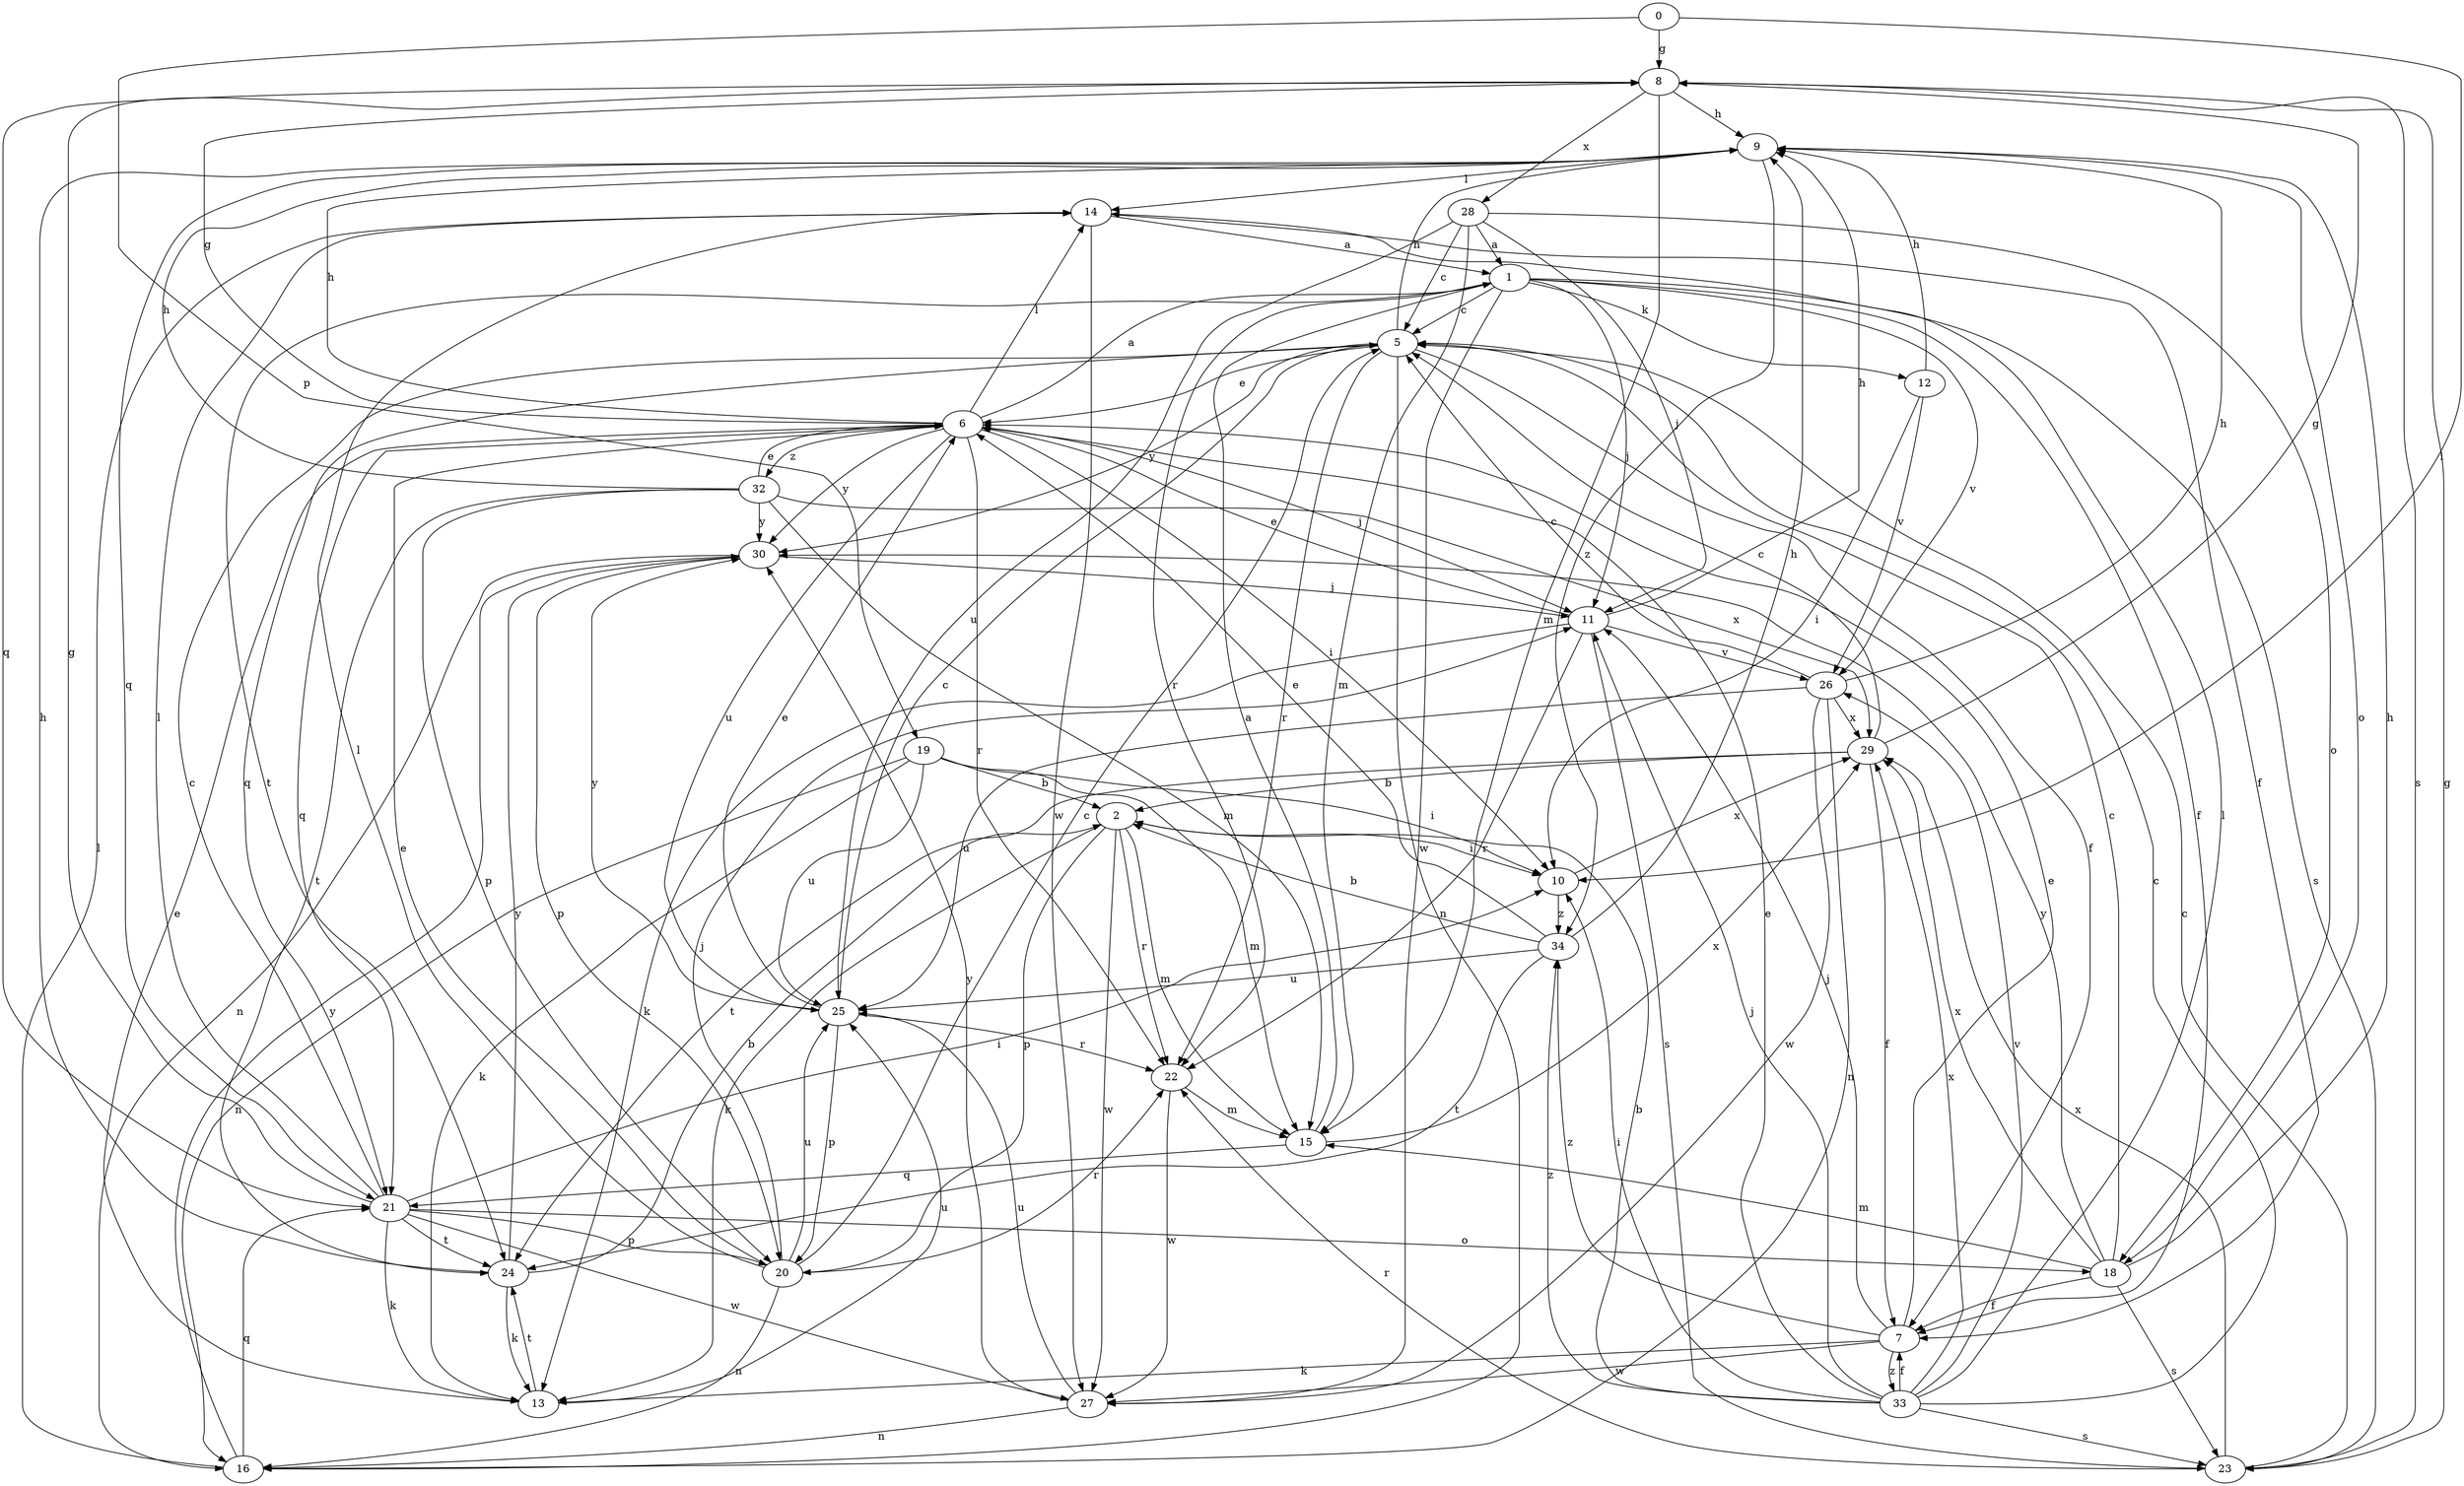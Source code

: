 strict digraph  {
0;
1;
2;
5;
6;
7;
8;
9;
10;
11;
12;
13;
14;
15;
16;
18;
19;
20;
21;
22;
23;
24;
25;
26;
27;
28;
29;
30;
32;
33;
34;
0 -> 8  [label=g];
0 -> 10  [label=i];
0 -> 19  [label=p];
1 -> 5  [label=c];
1 -> 7  [label=f];
1 -> 11  [label=j];
1 -> 12  [label=k];
1 -> 22  [label=r];
1 -> 23  [label=s];
1 -> 24  [label=t];
1 -> 26  [label=v];
1 -> 27  [label=w];
2 -> 10  [label=i];
2 -> 13  [label=k];
2 -> 15  [label=m];
2 -> 20  [label=p];
2 -> 22  [label=r];
2 -> 27  [label=w];
5 -> 6  [label=e];
5 -> 7  [label=f];
5 -> 9  [label=h];
5 -> 16  [label=n];
5 -> 21  [label=q];
5 -> 22  [label=r];
5 -> 30  [label=y];
6 -> 1  [label=a];
6 -> 8  [label=g];
6 -> 9  [label=h];
6 -> 10  [label=i];
6 -> 11  [label=j];
6 -> 14  [label=l];
6 -> 21  [label=q];
6 -> 22  [label=r];
6 -> 25  [label=u];
6 -> 30  [label=y];
6 -> 32  [label=z];
7 -> 6  [label=e];
7 -> 11  [label=j];
7 -> 13  [label=k];
7 -> 27  [label=w];
7 -> 33  [label=z];
7 -> 34  [label=z];
8 -> 9  [label=h];
8 -> 15  [label=m];
8 -> 21  [label=q];
8 -> 23  [label=s];
8 -> 28  [label=x];
9 -> 14  [label=l];
9 -> 18  [label=o];
9 -> 21  [label=q];
9 -> 34  [label=z];
10 -> 29  [label=x];
10 -> 34  [label=z];
11 -> 6  [label=e];
11 -> 9  [label=h];
11 -> 13  [label=k];
11 -> 22  [label=r];
11 -> 23  [label=s];
11 -> 26  [label=v];
12 -> 9  [label=h];
12 -> 10  [label=i];
12 -> 26  [label=v];
13 -> 6  [label=e];
13 -> 24  [label=t];
13 -> 25  [label=u];
14 -> 1  [label=a];
14 -> 7  [label=f];
14 -> 27  [label=w];
15 -> 1  [label=a];
15 -> 21  [label=q];
15 -> 29  [label=x];
16 -> 14  [label=l];
16 -> 21  [label=q];
16 -> 30  [label=y];
18 -> 5  [label=c];
18 -> 7  [label=f];
18 -> 9  [label=h];
18 -> 15  [label=m];
18 -> 23  [label=s];
18 -> 29  [label=x];
18 -> 30  [label=y];
19 -> 2  [label=b];
19 -> 10  [label=i];
19 -> 13  [label=k];
19 -> 15  [label=m];
19 -> 16  [label=n];
19 -> 25  [label=u];
20 -> 5  [label=c];
20 -> 6  [label=e];
20 -> 11  [label=j];
20 -> 14  [label=l];
20 -> 16  [label=n];
20 -> 22  [label=r];
20 -> 25  [label=u];
21 -> 5  [label=c];
21 -> 8  [label=g];
21 -> 10  [label=i];
21 -> 13  [label=k];
21 -> 14  [label=l];
21 -> 18  [label=o];
21 -> 20  [label=p];
21 -> 24  [label=t];
21 -> 27  [label=w];
22 -> 15  [label=m];
22 -> 27  [label=w];
23 -> 5  [label=c];
23 -> 8  [label=g];
23 -> 22  [label=r];
23 -> 29  [label=x];
24 -> 2  [label=b];
24 -> 9  [label=h];
24 -> 13  [label=k];
24 -> 30  [label=y];
25 -> 5  [label=c];
25 -> 6  [label=e];
25 -> 20  [label=p];
25 -> 22  [label=r];
25 -> 30  [label=y];
26 -> 5  [label=c];
26 -> 9  [label=h];
26 -> 16  [label=n];
26 -> 25  [label=u];
26 -> 27  [label=w];
26 -> 29  [label=x];
27 -> 16  [label=n];
27 -> 25  [label=u];
27 -> 30  [label=y];
28 -> 1  [label=a];
28 -> 5  [label=c];
28 -> 11  [label=j];
28 -> 15  [label=m];
28 -> 18  [label=o];
28 -> 25  [label=u];
29 -> 2  [label=b];
29 -> 5  [label=c];
29 -> 7  [label=f];
29 -> 8  [label=g];
29 -> 24  [label=t];
30 -> 11  [label=j];
30 -> 16  [label=n];
30 -> 20  [label=p];
32 -> 6  [label=e];
32 -> 9  [label=h];
32 -> 15  [label=m];
32 -> 20  [label=p];
32 -> 24  [label=t];
32 -> 29  [label=x];
32 -> 30  [label=y];
33 -> 2  [label=b];
33 -> 5  [label=c];
33 -> 6  [label=e];
33 -> 7  [label=f];
33 -> 10  [label=i];
33 -> 11  [label=j];
33 -> 14  [label=l];
33 -> 23  [label=s];
33 -> 26  [label=v];
33 -> 29  [label=x];
33 -> 34  [label=z];
34 -> 2  [label=b];
34 -> 6  [label=e];
34 -> 9  [label=h];
34 -> 24  [label=t];
34 -> 25  [label=u];
}
